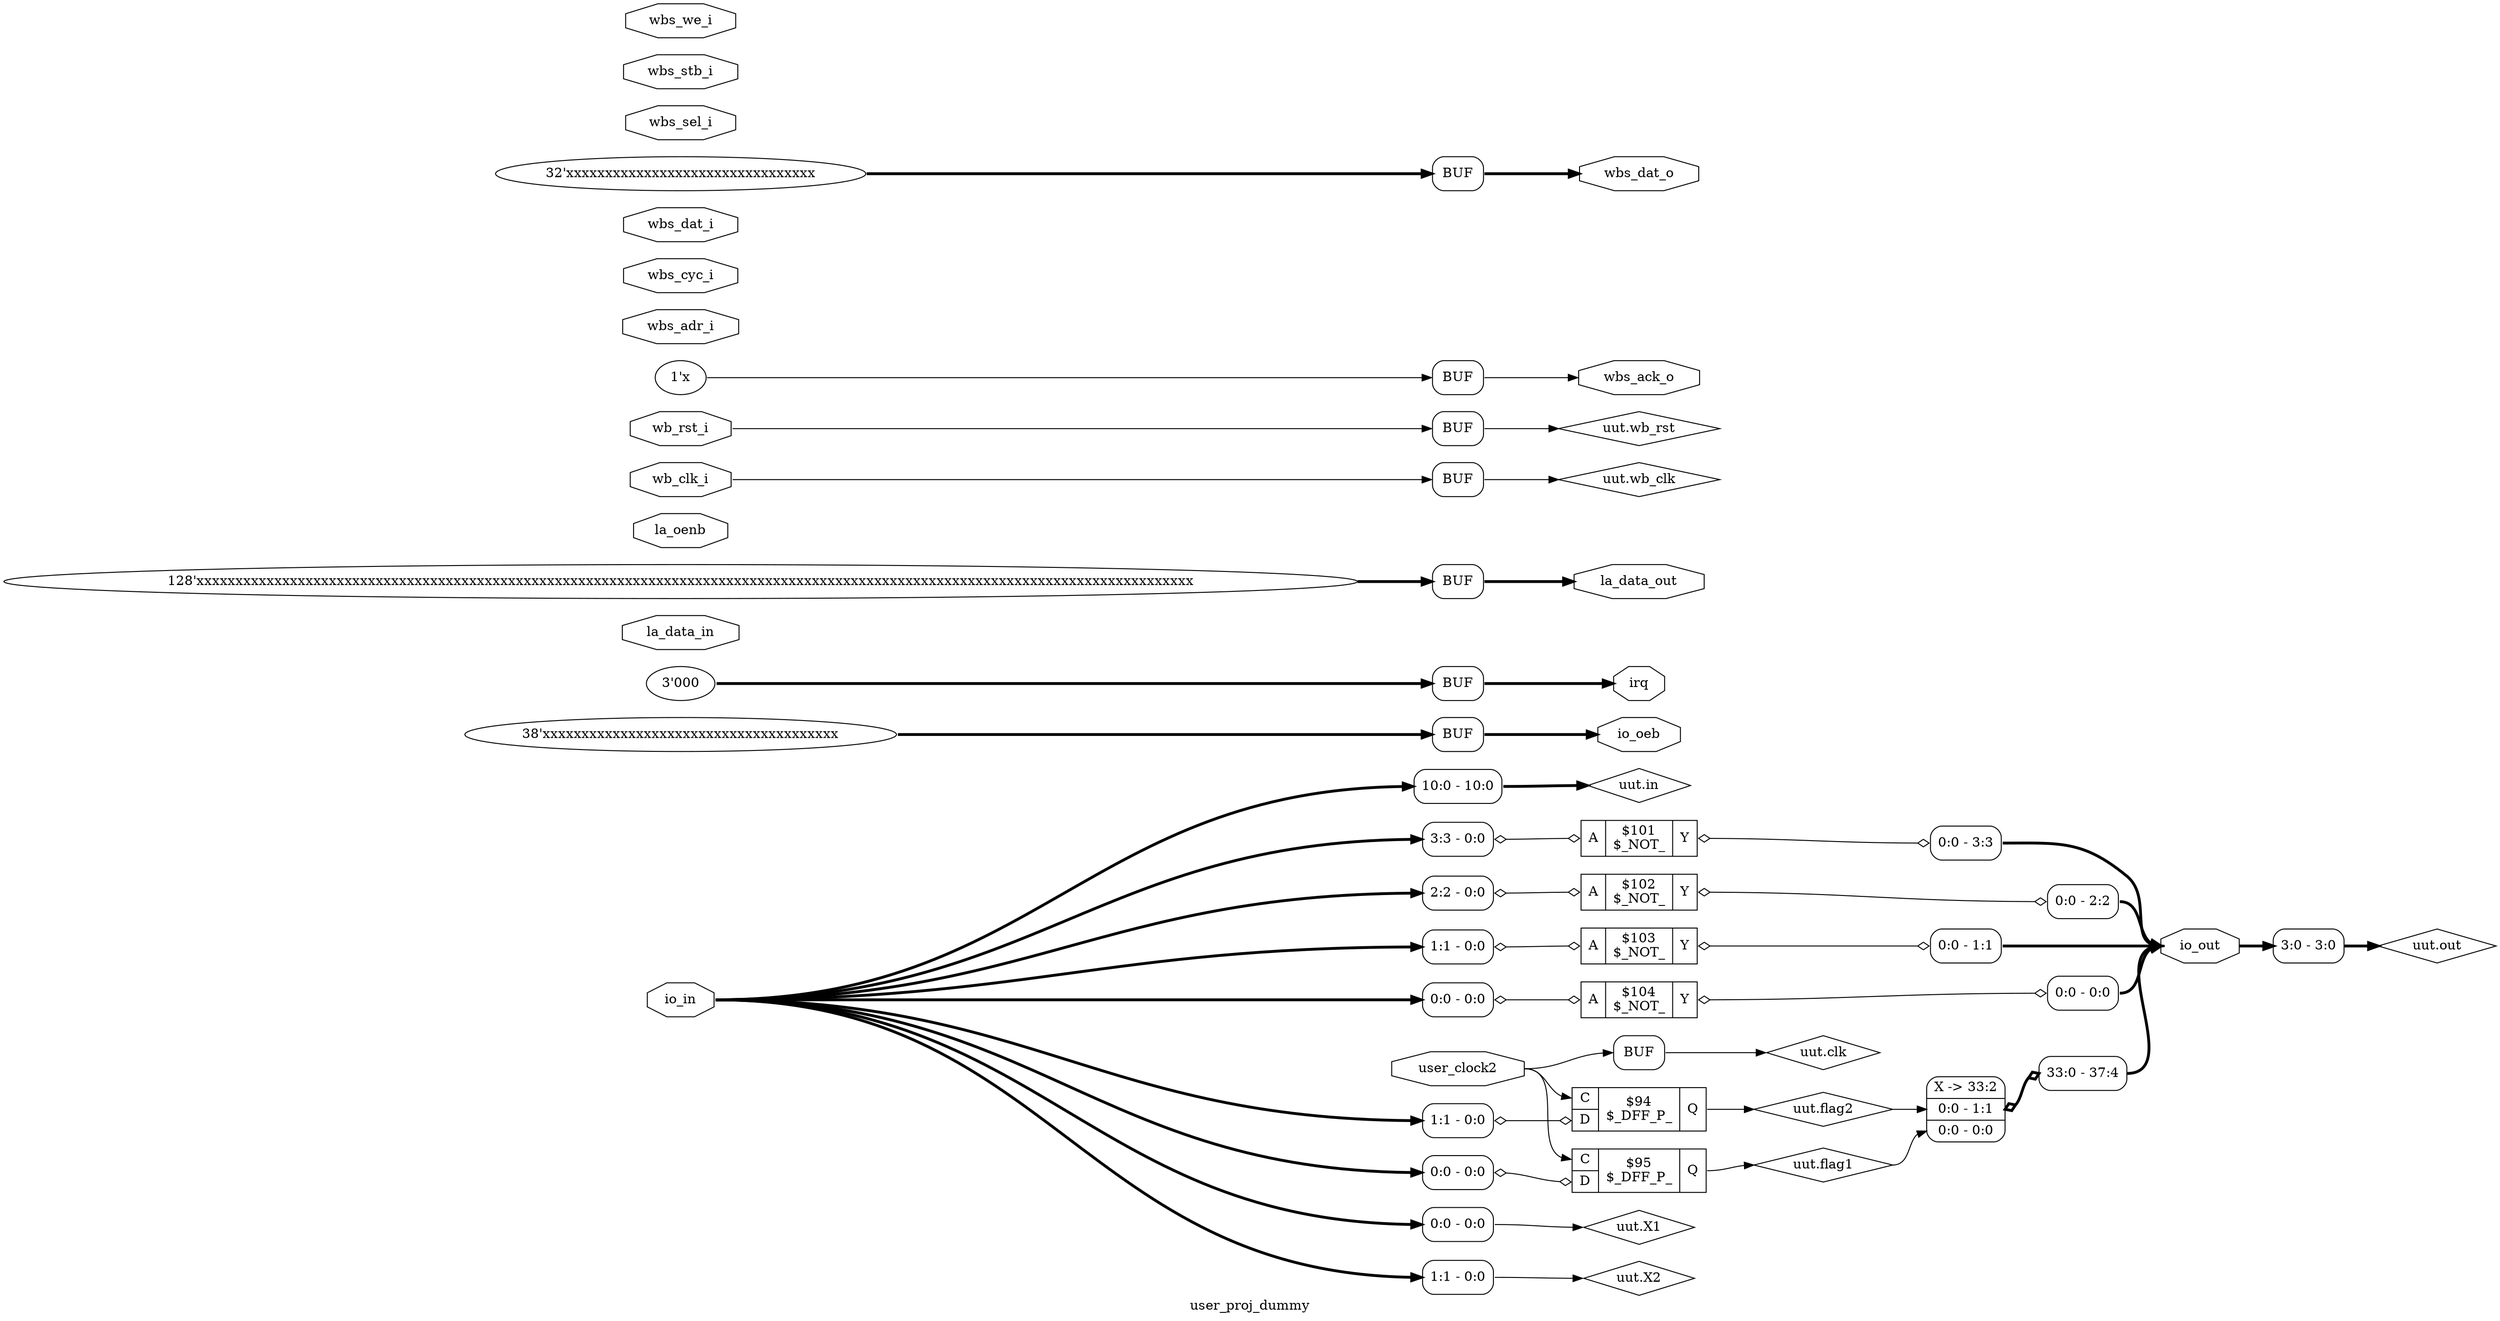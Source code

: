digraph "user_proj_dummy" {
label="user_proj_dummy";
rankdir="LR";
remincross=true;
n1 [ shape=octagon, label="io_in", color="black", fontcolor="black" ];
n2 [ shape=octagon, label="io_oeb", color="black", fontcolor="black" ];
n3 [ shape=octagon, label="io_out", color="black", fontcolor="black" ];
n4 [ shape=octagon, label="irq", color="black", fontcolor="black" ];
n5 [ shape=octagon, label="la_data_in", color="black", fontcolor="black" ];
n6 [ shape=octagon, label="la_data_out", color="black", fontcolor="black" ];
n7 [ shape=octagon, label="la_oenb", color="black", fontcolor="black" ];
n8 [ shape=octagon, label="user_clock2", color="black", fontcolor="black" ];
n9 [ shape=diamond, label="uut.X1", color="black", fontcolor="black" ];
n10 [ shape=diamond, label="uut.X2", color="black", fontcolor="black" ];
n11 [ shape=diamond, label="uut.clk", color="black", fontcolor="black" ];
n12 [ shape=diamond, label="uut.flag1", color="black", fontcolor="black" ];
n13 [ shape=diamond, label="uut.flag2", color="black", fontcolor="black" ];
n14 [ shape=diamond, label="uut.in", color="black", fontcolor="black" ];
n15 [ shape=diamond, label="uut.out", color="black", fontcolor="black" ];
n16 [ shape=diamond, label="uut.wb_clk", color="black", fontcolor="black" ];
n17 [ shape=diamond, label="uut.wb_rst", color="black", fontcolor="black" ];
n18 [ shape=octagon, label="wb_clk_i", color="black", fontcolor="black" ];
n19 [ shape=octagon, label="wb_rst_i", color="black", fontcolor="black" ];
n20 [ shape=octagon, label="wbs_ack_o", color="black", fontcolor="black" ];
n21 [ shape=octagon, label="wbs_adr_i", color="black", fontcolor="black" ];
n22 [ shape=octagon, label="wbs_cyc_i", color="black", fontcolor="black" ];
n23 [ shape=octagon, label="wbs_dat_i", color="black", fontcolor="black" ];
n24 [ shape=octagon, label="wbs_dat_o", color="black", fontcolor="black" ];
n25 [ shape=octagon, label="wbs_sel_i", color="black", fontcolor="black" ];
n26 [ shape=octagon, label="wbs_stb_i", color="black", fontcolor="black" ];
n27 [ shape=octagon, label="wbs_we_i", color="black", fontcolor="black" ];
c30 [ shape=record, label="{{<p28> A}|$101\n$_NOT_|{<p29> Y}}" ];
x0 [ shape=record, style=rounded, label="<s0> 3:3 - 0:0 " ];
x0:e -> c30:p28:w [arrowhead=odiamond, arrowtail=odiamond, dir=both, color="black", label=""];
x1 [ shape=record, style=rounded, label="<s0> 0:0 - 3:3 " ];
c30:p29:e -> x1:w [arrowhead=odiamond, arrowtail=odiamond, dir=both, color="black", label=""];
c31 [ shape=record, label="{{<p28> A}|$102\n$_NOT_|{<p29> Y}}" ];
x2 [ shape=record, style=rounded, label="<s0> 2:2 - 0:0 " ];
x2:e -> c31:p28:w [arrowhead=odiamond, arrowtail=odiamond, dir=both, color="black", label=""];
x3 [ shape=record, style=rounded, label="<s0> 0:0 - 2:2 " ];
c31:p29:e -> x3:w [arrowhead=odiamond, arrowtail=odiamond, dir=both, color="black", label=""];
c32 [ shape=record, label="{{<p28> A}|$103\n$_NOT_|{<p29> Y}}" ];
x4 [ shape=record, style=rounded, label="<s0> 1:1 - 0:0 " ];
x4:e -> c32:p28:w [arrowhead=odiamond, arrowtail=odiamond, dir=both, color="black", label=""];
x5 [ shape=record, style=rounded, label="<s0> 0:0 - 1:1 " ];
c32:p29:e -> x5:w [arrowhead=odiamond, arrowtail=odiamond, dir=both, color="black", label=""];
c33 [ shape=record, label="{{<p28> A}|$104\n$_NOT_|{<p29> Y}}" ];
x6 [ shape=record, style=rounded, label="<s0> 0:0 - 0:0 " ];
x6:e -> c33:p28:w [arrowhead=odiamond, arrowtail=odiamond, dir=both, color="black", label=""];
x7 [ shape=record, style=rounded, label="<s0> 0:0 - 0:0 " ];
c33:p29:e -> x7:w [arrowhead=odiamond, arrowtail=odiamond, dir=both, color="black", label=""];
c37 [ shape=record, label="{{<p34> C|<p35> D}|$94\n$_DFF_P_|{<p36> Q}}" ];
x8 [ shape=record, style=rounded, label="<s0> 1:1 - 0:0 " ];
x8:e -> c37:p35:w [arrowhead=odiamond, arrowtail=odiamond, dir=both, color="black", label=""];
c38 [ shape=record, label="{{<p34> C|<p35> D}|$95\n$_DFF_P_|{<p36> Q}}" ];
x9 [ shape=record, style=rounded, label="<s0> 0:0 - 0:0 " ];
x9:e -> c38:p35:w [arrowhead=odiamond, arrowtail=odiamond, dir=both, color="black", label=""];
v10 [ label="38'xxxxxxxxxxxxxxxxxxxxxxxxxxxxxxxxxxxxxx" ];
x11 [shape=box, style=rounded, label="BUF"];
x12 [ shape=record, style=rounded, label="X -&gt; 33:2 |<s1> 0:0 - 1:1 |<s0> 0:0 - 0:0 " ];
x13 [ shape=record, style=rounded, label="<s0> 33:0 - 37:4 " ];
x12:e -> x13:w [arrowhead=odiamond, arrowtail=odiamond, dir=both, color="black", style="setlinewidth(3)", label=""];
v14 [ label="3'000" ];
x15 [shape=box, style=rounded, label="BUF"];
v16 [ label="128'xxxxxxxxxxxxxxxxxxxxxxxxxxxxxxxxxxxxxxxxxxxxxxxxxxxxxxxxxxxxxxxxxxxxxxxxxxxxxxxxxxxxxxxxxxxxxxxxxxxxxxxxxxxxxxxxxxxxxxxxxxxxxxxx" ];
x17 [shape=box, style=rounded, label="BUF"];
x18 [ shape=record, style=rounded, label="<s0> 0:0 - 0:0 " ];
x19 [ shape=record, style=rounded, label="<s0> 1:1 - 0:0 " ];
x20 [shape=box, style=rounded, label="BUF"];
x21 [ shape=record, style=rounded, label="<s0> 10:0 - 10:0 " ];
x22 [ shape=record, style=rounded, label="<s0> 3:0 - 3:0 " ];
x23 [shape=box, style=rounded, label="BUF"];
x24 [shape=box, style=rounded, label="BUF"];
v25 [ label="1'x" ];
x26 [shape=box, style=rounded, label="BUF"];
v27 [ label="32'xxxxxxxxxxxxxxxxxxxxxxxxxxxxxxxx" ];
x28 [shape=box, style=rounded, label="BUF"];
n1:e -> x0:s0:w [color="black", style="setlinewidth(3)", label=""];
n1:e -> x18:s0:w [color="black", style="setlinewidth(3)", label=""];
n1:e -> x19:s0:w [color="black", style="setlinewidth(3)", label=""];
n1:e -> x21:s0:w [color="black", style="setlinewidth(3)", label=""];
n1:e -> x2:s0:w [color="black", style="setlinewidth(3)", label=""];
n1:e -> x4:s0:w [color="black", style="setlinewidth(3)", label=""];
n1:e -> x6:s0:w [color="black", style="setlinewidth(3)", label=""];
n1:e -> x8:s0:w [color="black", style="setlinewidth(3)", label=""];
n1:e -> x9:s0:w [color="black", style="setlinewidth(3)", label=""];
x19:e -> n10:w [color="black", label=""];
x20:e:e -> n11:w [color="black", label=""];
c38:p36:e -> n12:w [color="black", label=""];
n12:e -> x12:s0:w [color="black", label=""];
c37:p36:e -> n13:w [color="black", label=""];
n13:e -> x12:s1:w [color="black", label=""];
x21:e -> n14:w [color="black", style="setlinewidth(3)", label=""];
x22:e -> n15:w [color="black", style="setlinewidth(3)", label=""];
x23:e:e -> n16:w [color="black", label=""];
x24:e:e -> n17:w [color="black", label=""];
n18:e -> x23:w:w [color="black", label=""];
n19:e -> x24:w:w [color="black", label=""];
x11:e:e -> n2:w [color="black", style="setlinewidth(3)", label=""];
x26:e:e -> n20:w [color="black", label=""];
x28:e:e -> n24:w [color="black", style="setlinewidth(3)", label=""];
x13:s0:e -> n3:w [color="black", style="setlinewidth(3)", label=""];
x1:s0:e -> n3:w [color="black", style="setlinewidth(3)", label=""];
x3:s0:e -> n3:w [color="black", style="setlinewidth(3)", label=""];
x5:s0:e -> n3:w [color="black", style="setlinewidth(3)", label=""];
x7:s0:e -> n3:w [color="black", style="setlinewidth(3)", label=""];
n3:e -> x22:s0:w [color="black", style="setlinewidth(3)", label=""];
x15:e:e -> n4:w [color="black", style="setlinewidth(3)", label=""];
x17:e:e -> n6:w [color="black", style="setlinewidth(3)", label=""];
n8:e -> c37:p34:w [color="black", label=""];
n8:e -> c38:p34:w [color="black", label=""];
n8:e -> x20:w:w [color="black", label=""];
x18:e -> n9:w [color="black", label=""];
v10:e -> x11:w:w [color="black", style="setlinewidth(3)", label=""];
v14:e -> x15:w:w [color="black", style="setlinewidth(3)", label=""];
v16:e -> x17:w:w [color="black", style="setlinewidth(3)", label=""];
v25:e -> x26:w:w [color="black", label=""];
v27:e -> x28:w:w [color="black", style="setlinewidth(3)", label=""];
}
